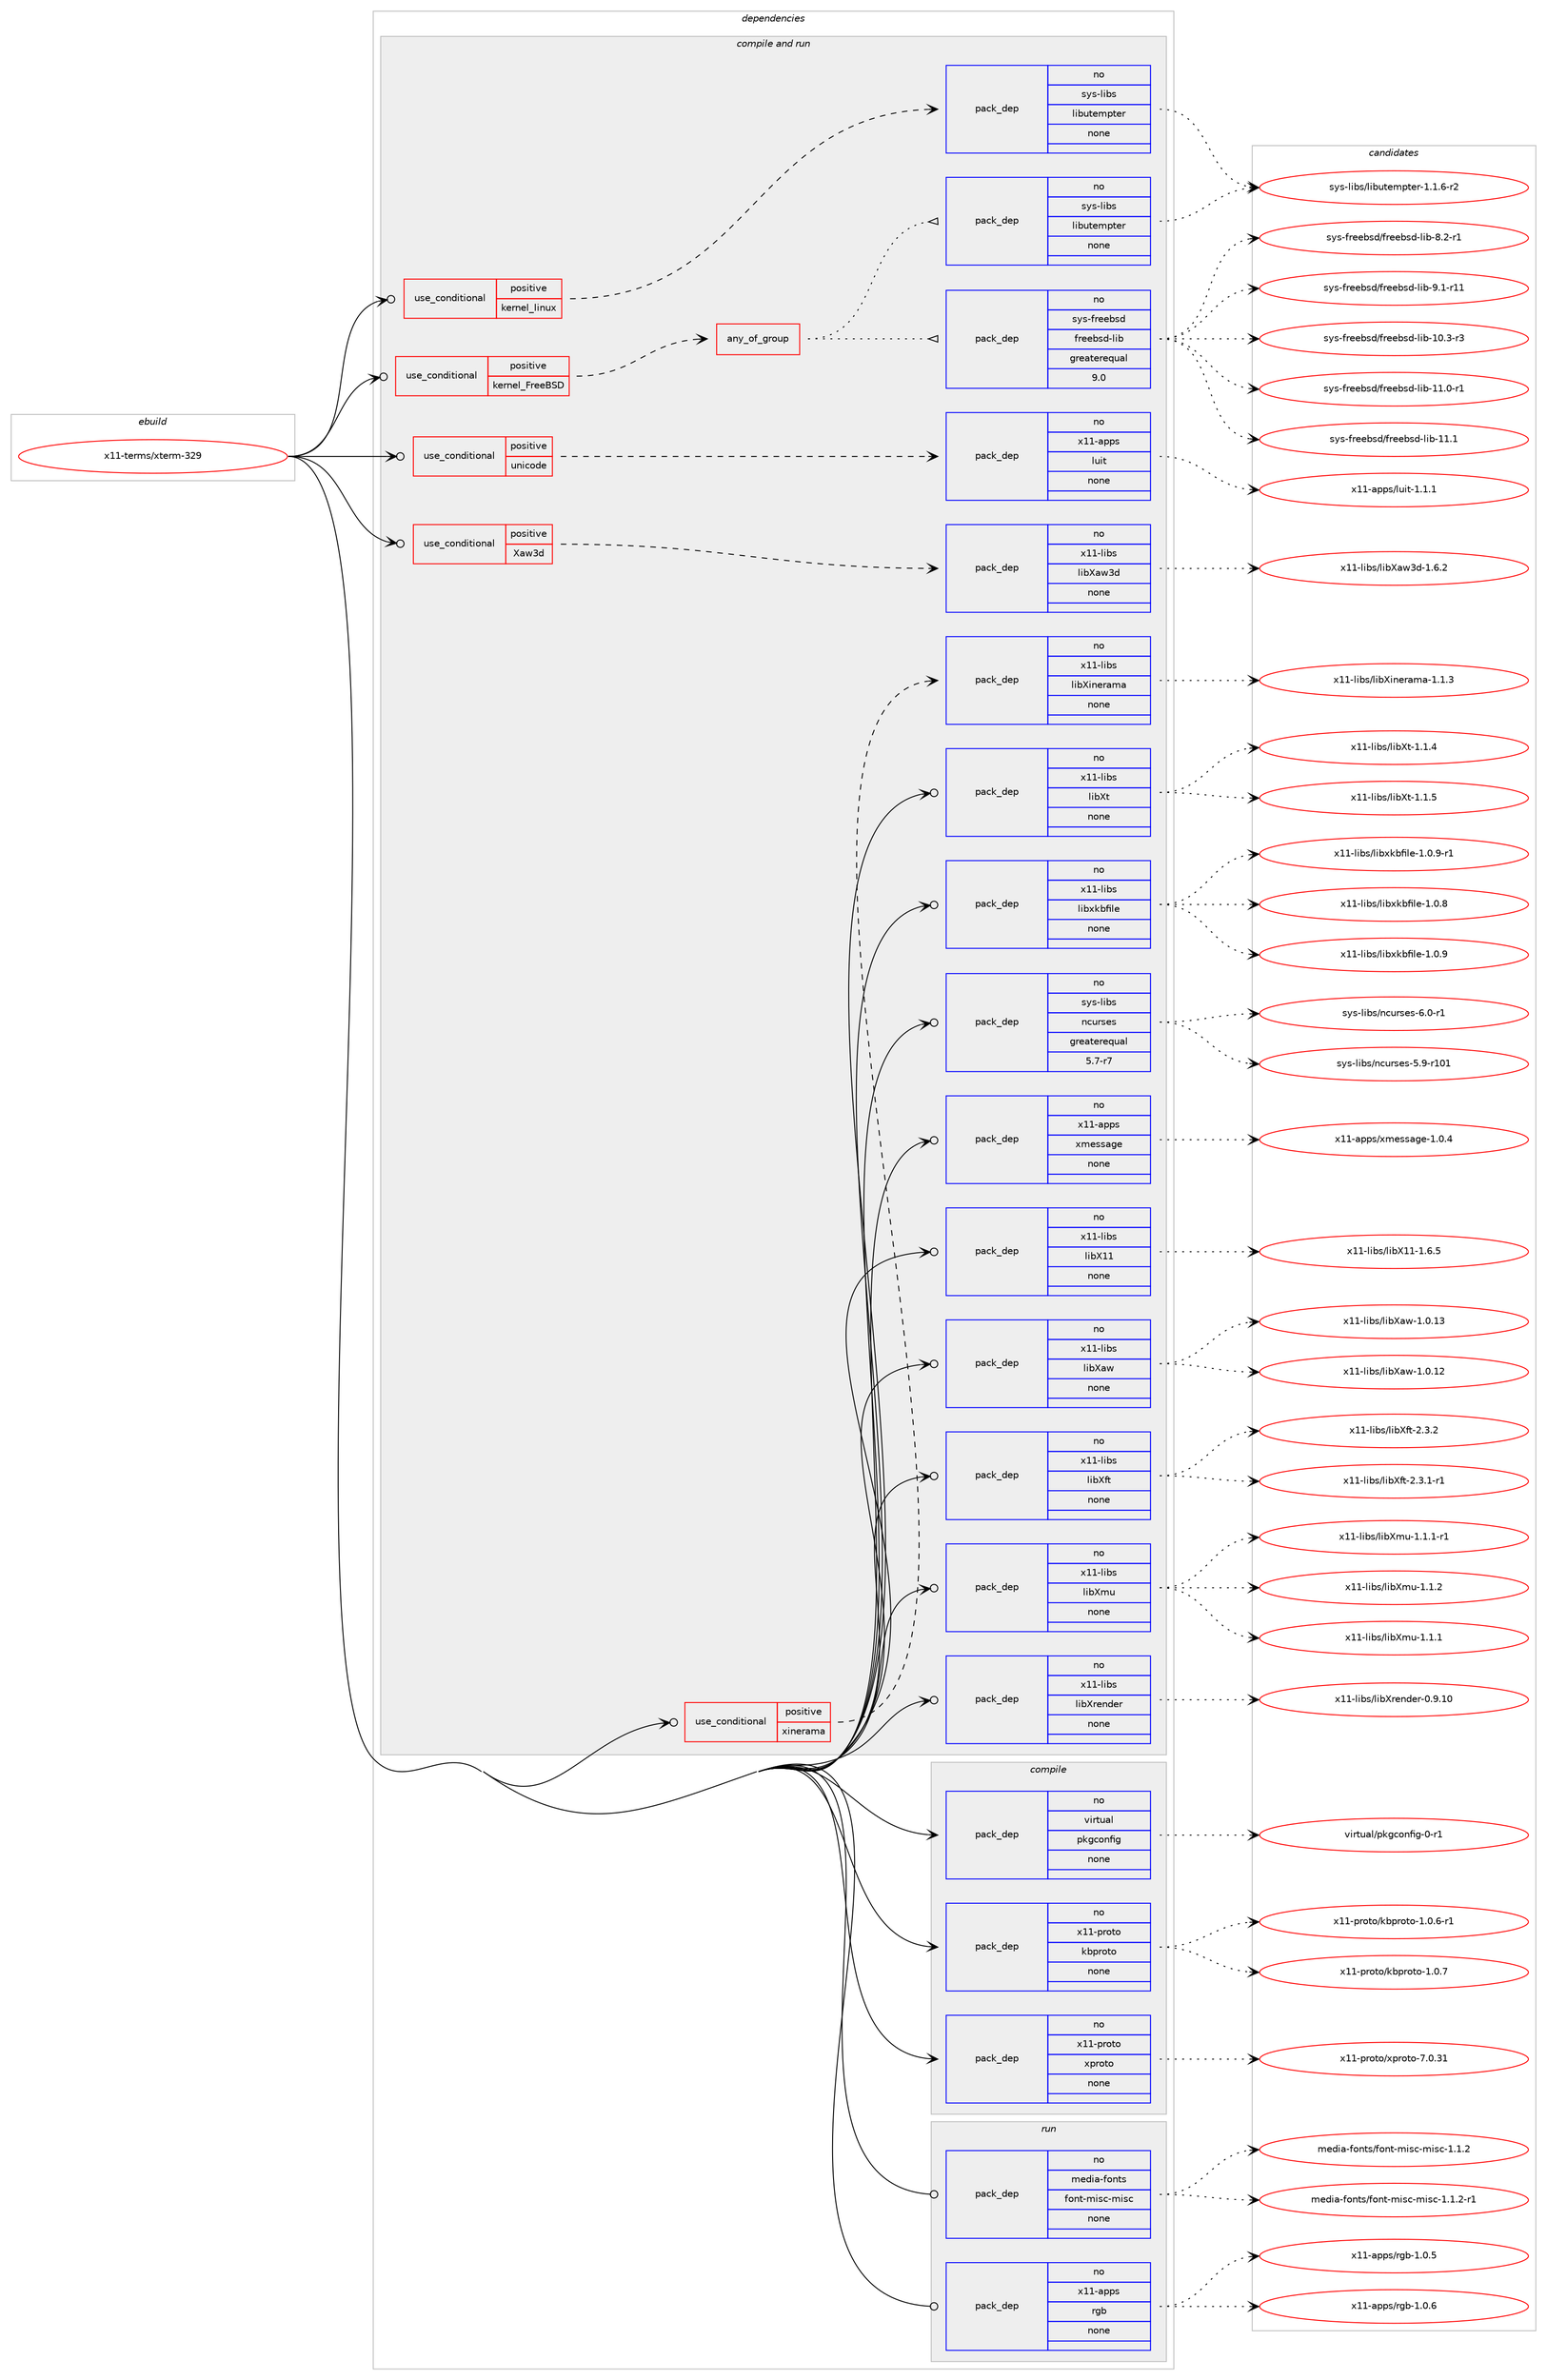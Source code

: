 digraph prolog {

# *************
# Graph options
# *************

newrank=true;
concentrate=true;
compound=true;
graph [rankdir=LR,fontname=Helvetica,fontsize=10,ranksep=1.5];#, ranksep=2.5, nodesep=0.2];
edge  [arrowhead=vee];
node  [fontname=Helvetica,fontsize=10];

# **********
# The ebuild
# **********

subgraph cluster_leftcol {
color=gray;
rank=same;
label=<<i>ebuild</i>>;
id [label="x11-terms/xterm-329", color=red, width=4, href="../x11-terms/xterm-329.svg"];
}

# ****************
# The dependencies
# ****************

subgraph cluster_midcol {
color=gray;
label=<<i>dependencies</i>>;
subgraph cluster_compile {
fillcolor="#eeeeee";
style=filled;
label=<<i>compile</i>>;
subgraph pack395757 {
dependency529637 [label=<<TABLE BORDER="0" CELLBORDER="1" CELLSPACING="0" CELLPADDING="4" WIDTH="220"><TR><TD ROWSPAN="6" CELLPADDING="30">pack_dep</TD></TR><TR><TD WIDTH="110">no</TD></TR><TR><TD>virtual</TD></TR><TR><TD>pkgconfig</TD></TR><TR><TD>none</TD></TR><TR><TD></TD></TR></TABLE>>, shape=none, color=blue];
}
id:e -> dependency529637:w [weight=20,style="solid",arrowhead="vee"];
subgraph pack395758 {
dependency529638 [label=<<TABLE BORDER="0" CELLBORDER="1" CELLSPACING="0" CELLPADDING="4" WIDTH="220"><TR><TD ROWSPAN="6" CELLPADDING="30">pack_dep</TD></TR><TR><TD WIDTH="110">no</TD></TR><TR><TD>x11-proto</TD></TR><TR><TD>kbproto</TD></TR><TR><TD>none</TD></TR><TR><TD></TD></TR></TABLE>>, shape=none, color=blue];
}
id:e -> dependency529638:w [weight=20,style="solid",arrowhead="vee"];
subgraph pack395759 {
dependency529639 [label=<<TABLE BORDER="0" CELLBORDER="1" CELLSPACING="0" CELLPADDING="4" WIDTH="220"><TR><TD ROWSPAN="6" CELLPADDING="30">pack_dep</TD></TR><TR><TD WIDTH="110">no</TD></TR><TR><TD>x11-proto</TD></TR><TR><TD>xproto</TD></TR><TR><TD>none</TD></TR><TR><TD></TD></TR></TABLE>>, shape=none, color=blue];
}
id:e -> dependency529639:w [weight=20,style="solid",arrowhead="vee"];
}
subgraph cluster_compileandrun {
fillcolor="#eeeeee";
style=filled;
label=<<i>compile and run</i>>;
subgraph cond123848 {
dependency529640 [label=<<TABLE BORDER="0" CELLBORDER="1" CELLSPACING="0" CELLPADDING="4"><TR><TD ROWSPAN="3" CELLPADDING="10">use_conditional</TD></TR><TR><TD>positive</TD></TR><TR><TD>Xaw3d</TD></TR></TABLE>>, shape=none, color=red];
subgraph pack395760 {
dependency529641 [label=<<TABLE BORDER="0" CELLBORDER="1" CELLSPACING="0" CELLPADDING="4" WIDTH="220"><TR><TD ROWSPAN="6" CELLPADDING="30">pack_dep</TD></TR><TR><TD WIDTH="110">no</TD></TR><TR><TD>x11-libs</TD></TR><TR><TD>libXaw3d</TD></TR><TR><TD>none</TD></TR><TR><TD></TD></TR></TABLE>>, shape=none, color=blue];
}
dependency529640:e -> dependency529641:w [weight=20,style="dashed",arrowhead="vee"];
}
id:e -> dependency529640:w [weight=20,style="solid",arrowhead="odotvee"];
subgraph cond123849 {
dependency529642 [label=<<TABLE BORDER="0" CELLBORDER="1" CELLSPACING="0" CELLPADDING="4"><TR><TD ROWSPAN="3" CELLPADDING="10">use_conditional</TD></TR><TR><TD>positive</TD></TR><TR><TD>kernel_FreeBSD</TD></TR></TABLE>>, shape=none, color=red];
subgraph any9683 {
dependency529643 [label=<<TABLE BORDER="0" CELLBORDER="1" CELLSPACING="0" CELLPADDING="4"><TR><TD CELLPADDING="10">any_of_group</TD></TR></TABLE>>, shape=none, color=red];subgraph pack395761 {
dependency529644 [label=<<TABLE BORDER="0" CELLBORDER="1" CELLSPACING="0" CELLPADDING="4" WIDTH="220"><TR><TD ROWSPAN="6" CELLPADDING="30">pack_dep</TD></TR><TR><TD WIDTH="110">no</TD></TR><TR><TD>sys-freebsd</TD></TR><TR><TD>freebsd-lib</TD></TR><TR><TD>greaterequal</TD></TR><TR><TD>9.0</TD></TR></TABLE>>, shape=none, color=blue];
}
dependency529643:e -> dependency529644:w [weight=20,style="dotted",arrowhead="oinv"];
subgraph pack395762 {
dependency529645 [label=<<TABLE BORDER="0" CELLBORDER="1" CELLSPACING="0" CELLPADDING="4" WIDTH="220"><TR><TD ROWSPAN="6" CELLPADDING="30">pack_dep</TD></TR><TR><TD WIDTH="110">no</TD></TR><TR><TD>sys-libs</TD></TR><TR><TD>libutempter</TD></TR><TR><TD>none</TD></TR><TR><TD></TD></TR></TABLE>>, shape=none, color=blue];
}
dependency529643:e -> dependency529645:w [weight=20,style="dotted",arrowhead="oinv"];
}
dependency529642:e -> dependency529643:w [weight=20,style="dashed",arrowhead="vee"];
}
id:e -> dependency529642:w [weight=20,style="solid",arrowhead="odotvee"];
subgraph cond123850 {
dependency529646 [label=<<TABLE BORDER="0" CELLBORDER="1" CELLSPACING="0" CELLPADDING="4"><TR><TD ROWSPAN="3" CELLPADDING="10">use_conditional</TD></TR><TR><TD>positive</TD></TR><TR><TD>kernel_linux</TD></TR></TABLE>>, shape=none, color=red];
subgraph pack395763 {
dependency529647 [label=<<TABLE BORDER="0" CELLBORDER="1" CELLSPACING="0" CELLPADDING="4" WIDTH="220"><TR><TD ROWSPAN="6" CELLPADDING="30">pack_dep</TD></TR><TR><TD WIDTH="110">no</TD></TR><TR><TD>sys-libs</TD></TR><TR><TD>libutempter</TD></TR><TR><TD>none</TD></TR><TR><TD></TD></TR></TABLE>>, shape=none, color=blue];
}
dependency529646:e -> dependency529647:w [weight=20,style="dashed",arrowhead="vee"];
}
id:e -> dependency529646:w [weight=20,style="solid",arrowhead="odotvee"];
subgraph cond123851 {
dependency529648 [label=<<TABLE BORDER="0" CELLBORDER="1" CELLSPACING="0" CELLPADDING="4"><TR><TD ROWSPAN="3" CELLPADDING="10">use_conditional</TD></TR><TR><TD>positive</TD></TR><TR><TD>unicode</TD></TR></TABLE>>, shape=none, color=red];
subgraph pack395764 {
dependency529649 [label=<<TABLE BORDER="0" CELLBORDER="1" CELLSPACING="0" CELLPADDING="4" WIDTH="220"><TR><TD ROWSPAN="6" CELLPADDING="30">pack_dep</TD></TR><TR><TD WIDTH="110">no</TD></TR><TR><TD>x11-apps</TD></TR><TR><TD>luit</TD></TR><TR><TD>none</TD></TR><TR><TD></TD></TR></TABLE>>, shape=none, color=blue];
}
dependency529648:e -> dependency529649:w [weight=20,style="dashed",arrowhead="vee"];
}
id:e -> dependency529648:w [weight=20,style="solid",arrowhead="odotvee"];
subgraph cond123852 {
dependency529650 [label=<<TABLE BORDER="0" CELLBORDER="1" CELLSPACING="0" CELLPADDING="4"><TR><TD ROWSPAN="3" CELLPADDING="10">use_conditional</TD></TR><TR><TD>positive</TD></TR><TR><TD>xinerama</TD></TR></TABLE>>, shape=none, color=red];
subgraph pack395765 {
dependency529651 [label=<<TABLE BORDER="0" CELLBORDER="1" CELLSPACING="0" CELLPADDING="4" WIDTH="220"><TR><TD ROWSPAN="6" CELLPADDING="30">pack_dep</TD></TR><TR><TD WIDTH="110">no</TD></TR><TR><TD>x11-libs</TD></TR><TR><TD>libXinerama</TD></TR><TR><TD>none</TD></TR><TR><TD></TD></TR></TABLE>>, shape=none, color=blue];
}
dependency529650:e -> dependency529651:w [weight=20,style="dashed",arrowhead="vee"];
}
id:e -> dependency529650:w [weight=20,style="solid",arrowhead="odotvee"];
subgraph pack395766 {
dependency529652 [label=<<TABLE BORDER="0" CELLBORDER="1" CELLSPACING="0" CELLPADDING="4" WIDTH="220"><TR><TD ROWSPAN="6" CELLPADDING="30">pack_dep</TD></TR><TR><TD WIDTH="110">no</TD></TR><TR><TD>sys-libs</TD></TR><TR><TD>ncurses</TD></TR><TR><TD>greaterequal</TD></TR><TR><TD>5.7-r7</TD></TR></TABLE>>, shape=none, color=blue];
}
id:e -> dependency529652:w [weight=20,style="solid",arrowhead="odotvee"];
subgraph pack395767 {
dependency529653 [label=<<TABLE BORDER="0" CELLBORDER="1" CELLSPACING="0" CELLPADDING="4" WIDTH="220"><TR><TD ROWSPAN="6" CELLPADDING="30">pack_dep</TD></TR><TR><TD WIDTH="110">no</TD></TR><TR><TD>x11-apps</TD></TR><TR><TD>xmessage</TD></TR><TR><TD>none</TD></TR><TR><TD></TD></TR></TABLE>>, shape=none, color=blue];
}
id:e -> dependency529653:w [weight=20,style="solid",arrowhead="odotvee"];
subgraph pack395768 {
dependency529654 [label=<<TABLE BORDER="0" CELLBORDER="1" CELLSPACING="0" CELLPADDING="4" WIDTH="220"><TR><TD ROWSPAN="6" CELLPADDING="30">pack_dep</TD></TR><TR><TD WIDTH="110">no</TD></TR><TR><TD>x11-libs</TD></TR><TR><TD>libX11</TD></TR><TR><TD>none</TD></TR><TR><TD></TD></TR></TABLE>>, shape=none, color=blue];
}
id:e -> dependency529654:w [weight=20,style="solid",arrowhead="odotvee"];
subgraph pack395769 {
dependency529655 [label=<<TABLE BORDER="0" CELLBORDER="1" CELLSPACING="0" CELLPADDING="4" WIDTH="220"><TR><TD ROWSPAN="6" CELLPADDING="30">pack_dep</TD></TR><TR><TD WIDTH="110">no</TD></TR><TR><TD>x11-libs</TD></TR><TR><TD>libXaw</TD></TR><TR><TD>none</TD></TR><TR><TD></TD></TR></TABLE>>, shape=none, color=blue];
}
id:e -> dependency529655:w [weight=20,style="solid",arrowhead="odotvee"];
subgraph pack395770 {
dependency529656 [label=<<TABLE BORDER="0" CELLBORDER="1" CELLSPACING="0" CELLPADDING="4" WIDTH="220"><TR><TD ROWSPAN="6" CELLPADDING="30">pack_dep</TD></TR><TR><TD WIDTH="110">no</TD></TR><TR><TD>x11-libs</TD></TR><TR><TD>libXft</TD></TR><TR><TD>none</TD></TR><TR><TD></TD></TR></TABLE>>, shape=none, color=blue];
}
id:e -> dependency529656:w [weight=20,style="solid",arrowhead="odotvee"];
subgraph pack395771 {
dependency529657 [label=<<TABLE BORDER="0" CELLBORDER="1" CELLSPACING="0" CELLPADDING="4" WIDTH="220"><TR><TD ROWSPAN="6" CELLPADDING="30">pack_dep</TD></TR><TR><TD WIDTH="110">no</TD></TR><TR><TD>x11-libs</TD></TR><TR><TD>libXmu</TD></TR><TR><TD>none</TD></TR><TR><TD></TD></TR></TABLE>>, shape=none, color=blue];
}
id:e -> dependency529657:w [weight=20,style="solid",arrowhead="odotvee"];
subgraph pack395772 {
dependency529658 [label=<<TABLE BORDER="0" CELLBORDER="1" CELLSPACING="0" CELLPADDING="4" WIDTH="220"><TR><TD ROWSPAN="6" CELLPADDING="30">pack_dep</TD></TR><TR><TD WIDTH="110">no</TD></TR><TR><TD>x11-libs</TD></TR><TR><TD>libXrender</TD></TR><TR><TD>none</TD></TR><TR><TD></TD></TR></TABLE>>, shape=none, color=blue];
}
id:e -> dependency529658:w [weight=20,style="solid",arrowhead="odotvee"];
subgraph pack395773 {
dependency529659 [label=<<TABLE BORDER="0" CELLBORDER="1" CELLSPACING="0" CELLPADDING="4" WIDTH="220"><TR><TD ROWSPAN="6" CELLPADDING="30">pack_dep</TD></TR><TR><TD WIDTH="110">no</TD></TR><TR><TD>x11-libs</TD></TR><TR><TD>libXt</TD></TR><TR><TD>none</TD></TR><TR><TD></TD></TR></TABLE>>, shape=none, color=blue];
}
id:e -> dependency529659:w [weight=20,style="solid",arrowhead="odotvee"];
subgraph pack395774 {
dependency529660 [label=<<TABLE BORDER="0" CELLBORDER="1" CELLSPACING="0" CELLPADDING="4" WIDTH="220"><TR><TD ROWSPAN="6" CELLPADDING="30">pack_dep</TD></TR><TR><TD WIDTH="110">no</TD></TR><TR><TD>x11-libs</TD></TR><TR><TD>libxkbfile</TD></TR><TR><TD>none</TD></TR><TR><TD></TD></TR></TABLE>>, shape=none, color=blue];
}
id:e -> dependency529660:w [weight=20,style="solid",arrowhead="odotvee"];
}
subgraph cluster_run {
fillcolor="#eeeeee";
style=filled;
label=<<i>run</i>>;
subgraph pack395775 {
dependency529661 [label=<<TABLE BORDER="0" CELLBORDER="1" CELLSPACING="0" CELLPADDING="4" WIDTH="220"><TR><TD ROWSPAN="6" CELLPADDING="30">pack_dep</TD></TR><TR><TD WIDTH="110">no</TD></TR><TR><TD>media-fonts</TD></TR><TR><TD>font-misc-misc</TD></TR><TR><TD>none</TD></TR><TR><TD></TD></TR></TABLE>>, shape=none, color=blue];
}
id:e -> dependency529661:w [weight=20,style="solid",arrowhead="odot"];
subgraph pack395776 {
dependency529662 [label=<<TABLE BORDER="0" CELLBORDER="1" CELLSPACING="0" CELLPADDING="4" WIDTH="220"><TR><TD ROWSPAN="6" CELLPADDING="30">pack_dep</TD></TR><TR><TD WIDTH="110">no</TD></TR><TR><TD>x11-apps</TD></TR><TR><TD>rgb</TD></TR><TR><TD>none</TD></TR><TR><TD></TD></TR></TABLE>>, shape=none, color=blue];
}
id:e -> dependency529662:w [weight=20,style="solid",arrowhead="odot"];
}
}

# **************
# The candidates
# **************

subgraph cluster_choices {
rank=same;
color=gray;
label=<<i>candidates</i>>;

subgraph choice395757 {
color=black;
nodesep=1;
choice11810511411611797108471121071039911111010210510345484511449 [label="virtual/pkgconfig-0-r1", color=red, width=4,href="../virtual/pkgconfig-0-r1.svg"];
dependency529637:e -> choice11810511411611797108471121071039911111010210510345484511449:w [style=dotted,weight="100"];
}
subgraph choice395758 {
color=black;
nodesep=1;
choice12049494511211411111611147107981121141111161114549464846544511449 [label="x11-proto/kbproto-1.0.6-r1", color=red, width=4,href="../x11-proto/kbproto-1.0.6-r1.svg"];
choice1204949451121141111161114710798112114111116111454946484655 [label="x11-proto/kbproto-1.0.7", color=red, width=4,href="../x11-proto/kbproto-1.0.7.svg"];
dependency529638:e -> choice12049494511211411111611147107981121141111161114549464846544511449:w [style=dotted,weight="100"];
dependency529638:e -> choice1204949451121141111161114710798112114111116111454946484655:w [style=dotted,weight="100"];
}
subgraph choice395759 {
color=black;
nodesep=1;
choice1204949451121141111161114712011211411111611145554648465149 [label="x11-proto/xproto-7.0.31", color=red, width=4,href="../x11-proto/xproto-7.0.31.svg"];
dependency529639:e -> choice1204949451121141111161114712011211411111611145554648465149:w [style=dotted,weight="100"];
}
subgraph choice395760 {
color=black;
nodesep=1;
choice120494945108105981154710810598889711951100454946544650 [label="x11-libs/libXaw3d-1.6.2", color=red, width=4,href="../x11-libs/libXaw3d-1.6.2.svg"];
dependency529641:e -> choice120494945108105981154710810598889711951100454946544650:w [style=dotted,weight="100"];
}
subgraph choice395761 {
color=black;
nodesep=1;
choice11512111545102114101101981151004710211410110198115100451081059845494846514511451 [label="sys-freebsd/freebsd-lib-10.3-r3", color=red, width=4,href="../sys-freebsd/freebsd-lib-10.3-r3.svg"];
choice11512111545102114101101981151004710211410110198115100451081059845494946484511449 [label="sys-freebsd/freebsd-lib-11.0-r1", color=red, width=4,href="../sys-freebsd/freebsd-lib-11.0-r1.svg"];
choice1151211154510211410110198115100471021141011019811510045108105984549494649 [label="sys-freebsd/freebsd-lib-11.1", color=red, width=4,href="../sys-freebsd/freebsd-lib-11.1.svg"];
choice115121115451021141011019811510047102114101101981151004510810598455646504511449 [label="sys-freebsd/freebsd-lib-8.2-r1", color=red, width=4,href="../sys-freebsd/freebsd-lib-8.2-r1.svg"];
choice11512111545102114101101981151004710211410110198115100451081059845574649451144949 [label="sys-freebsd/freebsd-lib-9.1-r11", color=red, width=4,href="../sys-freebsd/freebsd-lib-9.1-r11.svg"];
dependency529644:e -> choice11512111545102114101101981151004710211410110198115100451081059845494846514511451:w [style=dotted,weight="100"];
dependency529644:e -> choice11512111545102114101101981151004710211410110198115100451081059845494946484511449:w [style=dotted,weight="100"];
dependency529644:e -> choice1151211154510211410110198115100471021141011019811510045108105984549494649:w [style=dotted,weight="100"];
dependency529644:e -> choice115121115451021141011019811510047102114101101981151004510810598455646504511449:w [style=dotted,weight="100"];
dependency529644:e -> choice11512111545102114101101981151004710211410110198115100451081059845574649451144949:w [style=dotted,weight="100"];
}
subgraph choice395762 {
color=black;
nodesep=1;
choice115121115451081059811547108105981171161011091121161011144549464946544511450 [label="sys-libs/libutempter-1.1.6-r2", color=red, width=4,href="../sys-libs/libutempter-1.1.6-r2.svg"];
dependency529645:e -> choice115121115451081059811547108105981171161011091121161011144549464946544511450:w [style=dotted,weight="100"];
}
subgraph choice395763 {
color=black;
nodesep=1;
choice115121115451081059811547108105981171161011091121161011144549464946544511450 [label="sys-libs/libutempter-1.1.6-r2", color=red, width=4,href="../sys-libs/libutempter-1.1.6-r2.svg"];
dependency529647:e -> choice115121115451081059811547108105981171161011091121161011144549464946544511450:w [style=dotted,weight="100"];
}
subgraph choice395764 {
color=black;
nodesep=1;
choice1204949459711211211547108117105116454946494649 [label="x11-apps/luit-1.1.1", color=red, width=4,href="../x11-apps/luit-1.1.1.svg"];
dependency529649:e -> choice1204949459711211211547108117105116454946494649:w [style=dotted,weight="100"];
}
subgraph choice395765 {
color=black;
nodesep=1;
choice120494945108105981154710810598881051101011149710997454946494651 [label="x11-libs/libXinerama-1.1.3", color=red, width=4,href="../x11-libs/libXinerama-1.1.3.svg"];
dependency529651:e -> choice120494945108105981154710810598881051101011149710997454946494651:w [style=dotted,weight="100"];
}
subgraph choice395766 {
color=black;
nodesep=1;
choice115121115451081059811547110991171141151011154553465745114494849 [label="sys-libs/ncurses-5.9-r101", color=red, width=4,href="../sys-libs/ncurses-5.9-r101.svg"];
choice11512111545108105981154711099117114115101115455446484511449 [label="sys-libs/ncurses-6.0-r1", color=red, width=4,href="../sys-libs/ncurses-6.0-r1.svg"];
dependency529652:e -> choice115121115451081059811547110991171141151011154553465745114494849:w [style=dotted,weight="100"];
dependency529652:e -> choice11512111545108105981154711099117114115101115455446484511449:w [style=dotted,weight="100"];
}
subgraph choice395767 {
color=black;
nodesep=1;
choice120494945971121121154712010910111511597103101454946484652 [label="x11-apps/xmessage-1.0.4", color=red, width=4,href="../x11-apps/xmessage-1.0.4.svg"];
dependency529653:e -> choice120494945971121121154712010910111511597103101454946484652:w [style=dotted,weight="100"];
}
subgraph choice395768 {
color=black;
nodesep=1;
choice120494945108105981154710810598884949454946544653 [label="x11-libs/libX11-1.6.5", color=red, width=4,href="../x11-libs/libX11-1.6.5.svg"];
dependency529654:e -> choice120494945108105981154710810598884949454946544653:w [style=dotted,weight="100"];
}
subgraph choice395769 {
color=black;
nodesep=1;
choice120494945108105981154710810598889711945494648464950 [label="x11-libs/libXaw-1.0.12", color=red, width=4,href="../x11-libs/libXaw-1.0.12.svg"];
choice120494945108105981154710810598889711945494648464951 [label="x11-libs/libXaw-1.0.13", color=red, width=4,href="../x11-libs/libXaw-1.0.13.svg"];
dependency529655:e -> choice120494945108105981154710810598889711945494648464950:w [style=dotted,weight="100"];
dependency529655:e -> choice120494945108105981154710810598889711945494648464951:w [style=dotted,weight="100"];
}
subgraph choice395770 {
color=black;
nodesep=1;
choice120494945108105981154710810598881021164550465146494511449 [label="x11-libs/libXft-2.3.1-r1", color=red, width=4,href="../x11-libs/libXft-2.3.1-r1.svg"];
choice12049494510810598115471081059888102116455046514650 [label="x11-libs/libXft-2.3.2", color=red, width=4,href="../x11-libs/libXft-2.3.2.svg"];
dependency529656:e -> choice120494945108105981154710810598881021164550465146494511449:w [style=dotted,weight="100"];
dependency529656:e -> choice12049494510810598115471081059888102116455046514650:w [style=dotted,weight="100"];
}
subgraph choice395771 {
color=black;
nodesep=1;
choice12049494510810598115471081059888109117454946494649 [label="x11-libs/libXmu-1.1.1", color=red, width=4,href="../x11-libs/libXmu-1.1.1.svg"];
choice120494945108105981154710810598881091174549464946494511449 [label="x11-libs/libXmu-1.1.1-r1", color=red, width=4,href="../x11-libs/libXmu-1.1.1-r1.svg"];
choice12049494510810598115471081059888109117454946494650 [label="x11-libs/libXmu-1.1.2", color=red, width=4,href="../x11-libs/libXmu-1.1.2.svg"];
dependency529657:e -> choice12049494510810598115471081059888109117454946494649:w [style=dotted,weight="100"];
dependency529657:e -> choice120494945108105981154710810598881091174549464946494511449:w [style=dotted,weight="100"];
dependency529657:e -> choice12049494510810598115471081059888109117454946494650:w [style=dotted,weight="100"];
}
subgraph choice395772 {
color=black;
nodesep=1;
choice1204949451081059811547108105988811410111010010111445484657464948 [label="x11-libs/libXrender-0.9.10", color=red, width=4,href="../x11-libs/libXrender-0.9.10.svg"];
dependency529658:e -> choice1204949451081059811547108105988811410111010010111445484657464948:w [style=dotted,weight="100"];
}
subgraph choice395773 {
color=black;
nodesep=1;
choice12049494510810598115471081059888116454946494652 [label="x11-libs/libXt-1.1.4", color=red, width=4,href="../x11-libs/libXt-1.1.4.svg"];
choice12049494510810598115471081059888116454946494653 [label="x11-libs/libXt-1.1.5", color=red, width=4,href="../x11-libs/libXt-1.1.5.svg"];
dependency529659:e -> choice12049494510810598115471081059888116454946494652:w [style=dotted,weight="100"];
dependency529659:e -> choice12049494510810598115471081059888116454946494653:w [style=dotted,weight="100"];
}
subgraph choice395774 {
color=black;
nodesep=1;
choice12049494510810598115471081059812010798102105108101454946484656 [label="x11-libs/libxkbfile-1.0.8", color=red, width=4,href="../x11-libs/libxkbfile-1.0.8.svg"];
choice12049494510810598115471081059812010798102105108101454946484657 [label="x11-libs/libxkbfile-1.0.9", color=red, width=4,href="../x11-libs/libxkbfile-1.0.9.svg"];
choice120494945108105981154710810598120107981021051081014549464846574511449 [label="x11-libs/libxkbfile-1.0.9-r1", color=red, width=4,href="../x11-libs/libxkbfile-1.0.9-r1.svg"];
dependency529660:e -> choice12049494510810598115471081059812010798102105108101454946484656:w [style=dotted,weight="100"];
dependency529660:e -> choice12049494510810598115471081059812010798102105108101454946484657:w [style=dotted,weight="100"];
dependency529660:e -> choice120494945108105981154710810598120107981021051081014549464846574511449:w [style=dotted,weight="100"];
}
subgraph choice395775 {
color=black;
nodesep=1;
choice10910110010597451021111101161154710211111011645109105115994510910511599454946494650 [label="media-fonts/font-misc-misc-1.1.2", color=red, width=4,href="../media-fonts/font-misc-misc-1.1.2.svg"];
choice109101100105974510211111011611547102111110116451091051159945109105115994549464946504511449 [label="media-fonts/font-misc-misc-1.1.2-r1", color=red, width=4,href="../media-fonts/font-misc-misc-1.1.2-r1.svg"];
dependency529661:e -> choice10910110010597451021111101161154710211111011645109105115994510910511599454946494650:w [style=dotted,weight="100"];
dependency529661:e -> choice109101100105974510211111011611547102111110116451091051159945109105115994549464946504511449:w [style=dotted,weight="100"];
}
subgraph choice395776 {
color=black;
nodesep=1;
choice120494945971121121154711410398454946484653 [label="x11-apps/rgb-1.0.5", color=red, width=4,href="../x11-apps/rgb-1.0.5.svg"];
choice120494945971121121154711410398454946484654 [label="x11-apps/rgb-1.0.6", color=red, width=4,href="../x11-apps/rgb-1.0.6.svg"];
dependency529662:e -> choice120494945971121121154711410398454946484653:w [style=dotted,weight="100"];
dependency529662:e -> choice120494945971121121154711410398454946484654:w [style=dotted,weight="100"];
}
}

}
